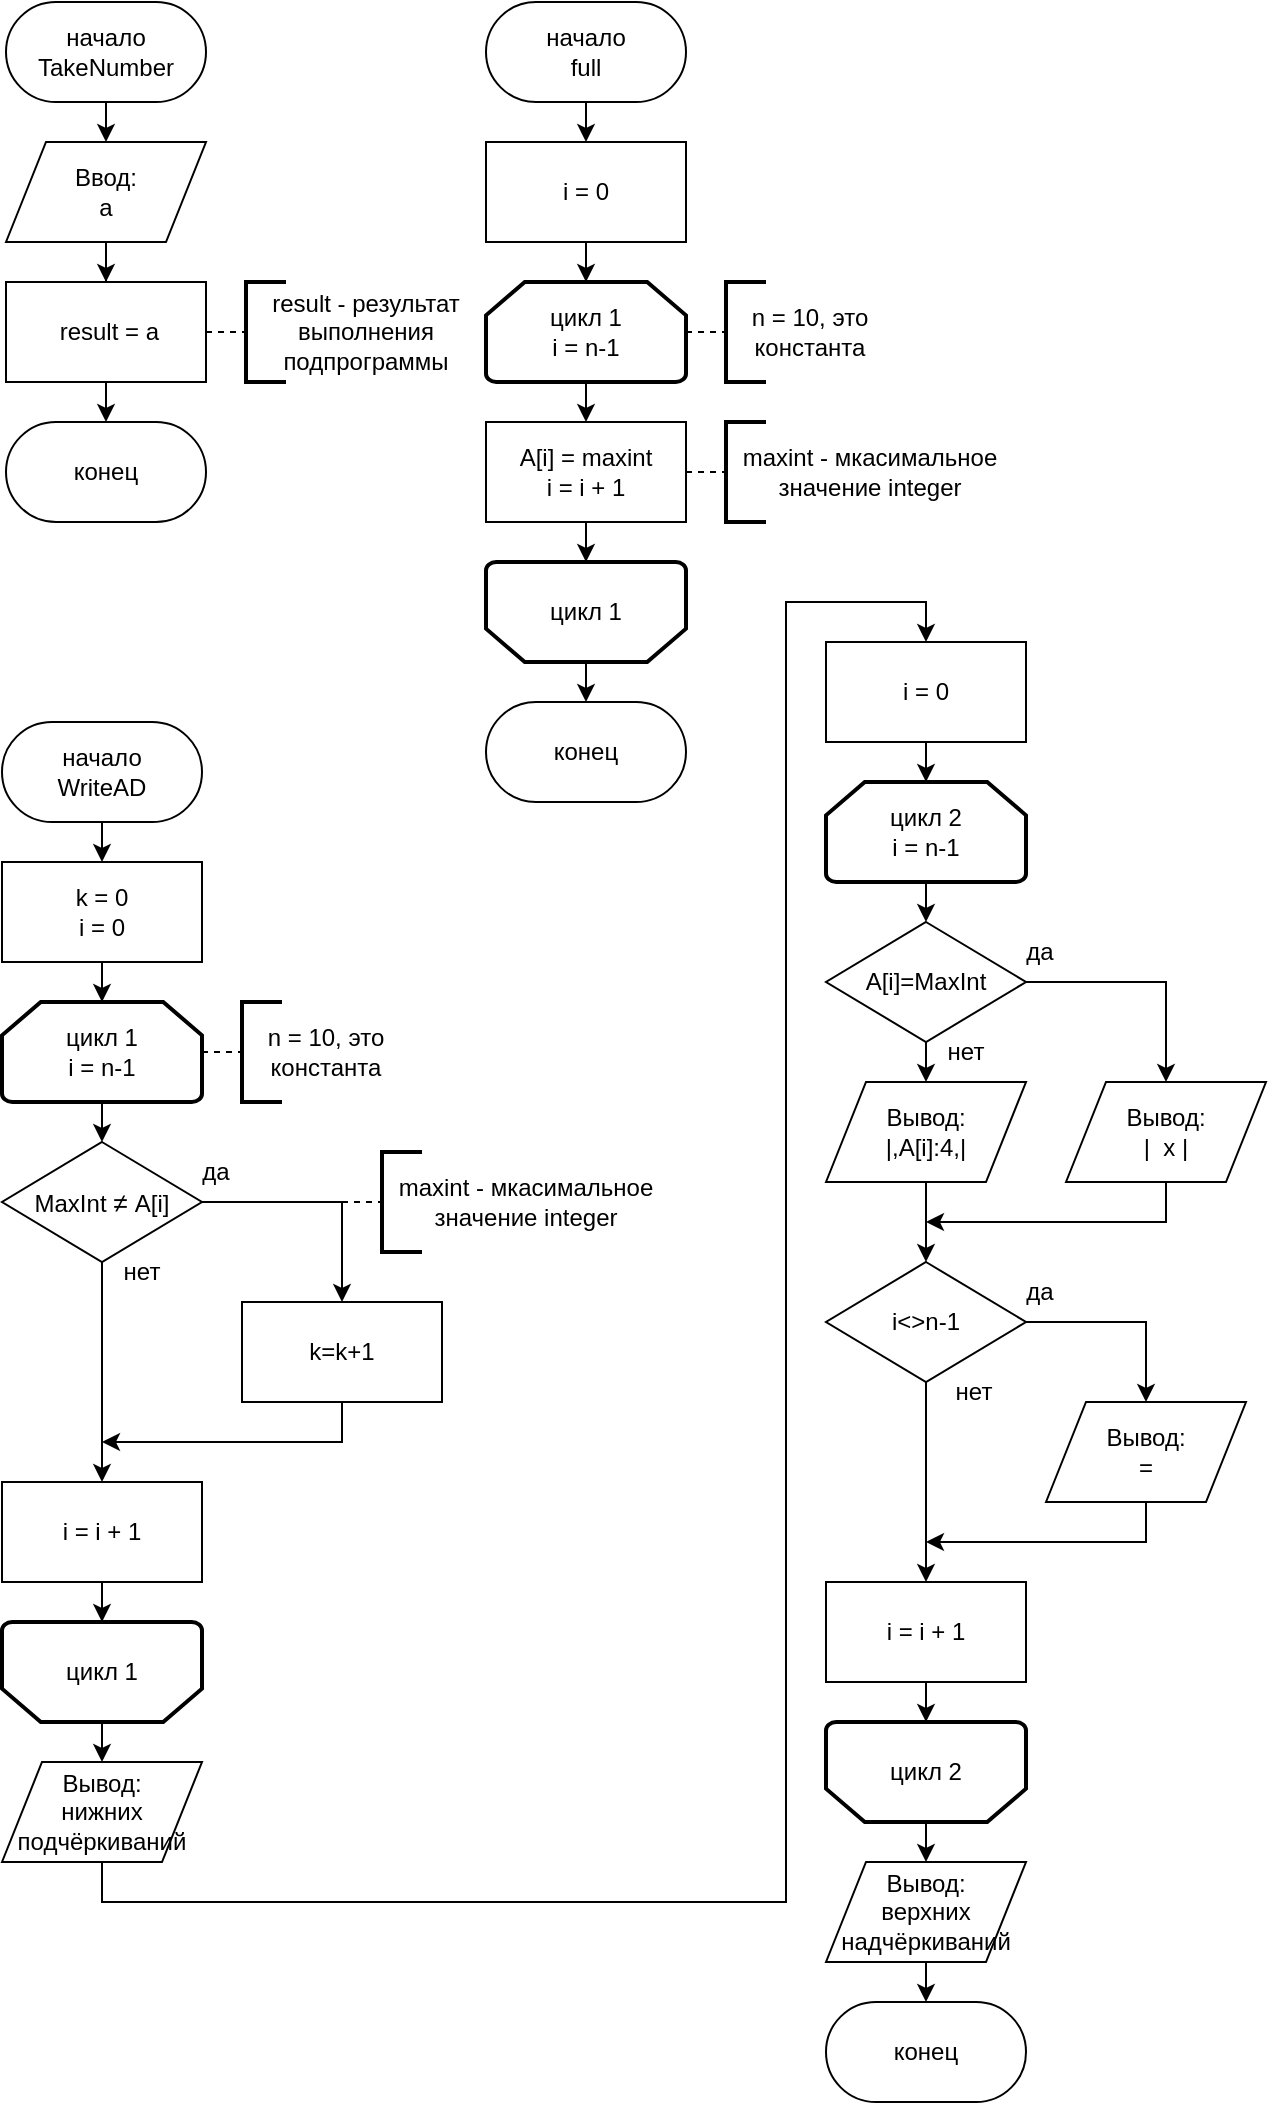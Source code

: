 <mxfile version="24.2.5" type="device">
  <diagram name="Страница — 1" id="e4pg9ZrYRIL_v4_HuiOs">
    <mxGraphModel dx="1674" dy="844" grid="1" gridSize="10" guides="1" tooltips="1" connect="1" arrows="1" fold="1" page="1" pageScale="1" pageWidth="827" pageHeight="1169" math="0" shadow="0">
      <root>
        <mxCell id="0" />
        <mxCell id="1" parent="0" />
        <mxCell id="Agj4pZDV_SmHxBct2r69-3" style="edgeStyle=orthogonalEdgeStyle;rounded=0;orthogonalLoop=1;jettySize=auto;html=1;exitX=0.5;exitY=1;exitDx=0;exitDy=0;entryX=0.5;entryY=0;entryDx=0;entryDy=0;" edge="1" parent="1" source="Agj4pZDV_SmHxBct2r69-1" target="Agj4pZDV_SmHxBct2r69-2">
          <mxGeometry relative="1" as="geometry" />
        </mxCell>
        <mxCell id="Agj4pZDV_SmHxBct2r69-1" value="начало&lt;div&gt;TakeNumber&lt;br&gt;&lt;/div&gt;" style="rounded=1;whiteSpace=wrap;html=1;arcSize=50;" vertex="1" parent="1">
          <mxGeometry x="20" y="10" width="100" height="50" as="geometry" />
        </mxCell>
        <mxCell id="Agj4pZDV_SmHxBct2r69-5" value="" style="edgeStyle=orthogonalEdgeStyle;rounded=0;orthogonalLoop=1;jettySize=auto;html=1;" edge="1" parent="1" source="Agj4pZDV_SmHxBct2r69-2" target="Agj4pZDV_SmHxBct2r69-4">
          <mxGeometry relative="1" as="geometry" />
        </mxCell>
        <mxCell id="Agj4pZDV_SmHxBct2r69-2" value="Ввод:&lt;br&gt;&lt;div&gt;a&lt;/div&gt;" style="shape=parallelogram;perimeter=parallelogramPerimeter;whiteSpace=wrap;html=1;fixedSize=1;" vertex="1" parent="1">
          <mxGeometry x="20" y="80" width="100" height="50" as="geometry" />
        </mxCell>
        <mxCell id="Agj4pZDV_SmHxBct2r69-7" style="edgeStyle=orthogonalEdgeStyle;rounded=0;orthogonalLoop=1;jettySize=auto;html=1;exitX=0.5;exitY=1;exitDx=0;exitDy=0;entryX=0.5;entryY=0;entryDx=0;entryDy=0;" edge="1" parent="1" source="Agj4pZDV_SmHxBct2r69-4" target="Agj4pZDV_SmHxBct2r69-6">
          <mxGeometry relative="1" as="geometry" />
        </mxCell>
        <mxCell id="Agj4pZDV_SmHxBct2r69-4" value="&amp;nbsp;result = a" style="rounded=0;whiteSpace=wrap;html=1;" vertex="1" parent="1">
          <mxGeometry x="20" y="150" width="100" height="50" as="geometry" />
        </mxCell>
        <mxCell id="Agj4pZDV_SmHxBct2r69-6" value="конец" style="rounded=1;whiteSpace=wrap;html=1;arcSize=50;" vertex="1" parent="1">
          <mxGeometry x="20" y="220" width="100" height="50" as="geometry" />
        </mxCell>
        <mxCell id="Agj4pZDV_SmHxBct2r69-10" value="" style="strokeWidth=2;html=1;shape=mxgraph.flowchart.annotation_1;align=left;pointerEvents=1;" vertex="1" parent="1">
          <mxGeometry x="140" y="150" width="20" height="50" as="geometry" />
        </mxCell>
        <mxCell id="Agj4pZDV_SmHxBct2r69-13" value="" style="endArrow=none;dashed=1;html=1;rounded=0;exitX=1;exitY=0.5;exitDx=0;exitDy=0;entryX=0;entryY=0.5;entryDx=0;entryDy=0;entryPerimeter=0;" edge="1" parent="1" source="Agj4pZDV_SmHxBct2r69-4" target="Agj4pZDV_SmHxBct2r69-10">
          <mxGeometry width="50" height="50" relative="1" as="geometry">
            <mxPoint x="170" y="300" as="sourcePoint" />
            <mxPoint x="220" y="250" as="targetPoint" />
          </mxGeometry>
        </mxCell>
        <mxCell id="Agj4pZDV_SmHxBct2r69-14" value="result - результат выполнения подпрограммы" style="text;html=1;align=center;verticalAlign=middle;whiteSpace=wrap;rounded=0;" vertex="1" parent="1">
          <mxGeometry x="140" y="160" width="120" height="30" as="geometry" />
        </mxCell>
        <mxCell id="Agj4pZDV_SmHxBct2r69-236" style="edgeStyle=orthogonalEdgeStyle;rounded=0;orthogonalLoop=1;jettySize=auto;html=1;exitX=0.5;exitY=1;exitDx=0;exitDy=0;entryX=0.5;entryY=0;entryDx=0;entryDy=0;" edge="1" parent="1" source="Agj4pZDV_SmHxBct2r69-15" target="Agj4pZDV_SmHxBct2r69-235">
          <mxGeometry relative="1" as="geometry" />
        </mxCell>
        <mxCell id="Agj4pZDV_SmHxBct2r69-15" value="начало&lt;div&gt;full&lt;span style=&quot;text-align: start; background-color: initial; text-wrap: nowrap; font-size: 0px;&quot;&gt;&lt;font face=&quot;monospace&quot; color=&quot;rgba(0, 0, 0, 0)&quot;&gt;full&lt;/font&gt;&lt;/span&gt;&lt;span style=&quot;text-align: start; background-color: initial; text-wrap: nowrap; color: rgba(0, 0, 0, 0); font-family: monospace; font-size: 0px;&quot;&gt;%3CmxGraphModel%3E%3Croot%3E%3CmxCell%20id%3D%220%22%2F%3E%3CmxCell%20id%3D%221%22%20parent%3D%220%22%2F%3E%3CmxCell%20id%3D%222%22%20value%3D%22%D0%BD%D0%B0%D1%87%D0%B0%D0%BB%D0%BE%22%20style%3D%22rounded%3D1%3BwhiteSpace%3Dwrap%3Bhtml%3D1%3BarcSize%3D50%3B%22%20vertex%3D%221%22%20parent%3D%221%22%3E%3CmxGeometry%20x%3D%22260%22%20y%3D%2210%22%20width%3D%22100%22%20height%3D%2250%22%20as%3D%22geometry%22%2F%3E%3C%2FmxCell%3E%3C%2Froot%3E%3C%2FmxGraphModel%3E&lt;/span&gt;&lt;span style=&quot;text-align: start; background-color: initial; text-wrap: nowrap; color: rgba(0, 0, 0, 0); font-family: monospace; font-size: 0px;&quot;&gt;%3CmxGraphModel%3E%3Croot%3E%3CmxCell%20id%3D%220%22%2F%3E%3CmxCell%20id%3D%221%22%20parent%3D%220%22%2F%3E%3CmxCell%20id%3D%222%22%20value%3D%22%D0%BD%D0%B0%D1%87%D0%B0%D0%BB%D0%BE%22%20style%3D%22rounded%3D1%3BwhiteSpace%3Dwrap%3Bhtml%3D1%3BarcSize%3D50%3B%22%20vertex%3D%221%22%20parent%3D%221%22%3E%3CmxGeometry%20x%3D%22260%22%20y%3D%2210%22%20width%3D%22100%22%20height%3D%2250%22%20as%3D%22geometry%22%2F%3E%3C%2FmxCell%3E%3C%2Froot%3E%3C%2FmxGraphModel%3E&lt;/span&gt;&lt;/div&gt;" style="rounded=1;whiteSpace=wrap;html=1;arcSize=50;" vertex="1" parent="1">
          <mxGeometry x="260" y="10" width="100" height="50" as="geometry" />
        </mxCell>
        <mxCell id="Agj4pZDV_SmHxBct2r69-61" style="edgeStyle=orthogonalEdgeStyle;rounded=0;orthogonalLoop=1;jettySize=auto;html=1;exitX=0.5;exitY=1;exitDx=0;exitDy=0;exitPerimeter=0;entryX=0.5;entryY=0;entryDx=0;entryDy=0;" edge="1" parent="1" source="Agj4pZDV_SmHxBct2r69-16" target="Agj4pZDV_SmHxBct2r69-60">
          <mxGeometry relative="1" as="geometry" />
        </mxCell>
        <mxCell id="Agj4pZDV_SmHxBct2r69-16" value="цикл 1&lt;div&gt;i = n-1&lt;/div&gt;" style="strokeWidth=2;html=1;shape=mxgraph.flowchart.loop_limit;whiteSpace=wrap;" vertex="1" parent="1">
          <mxGeometry x="260" y="150" width="100" height="50" as="geometry" />
        </mxCell>
        <mxCell id="Agj4pZDV_SmHxBct2r69-60" value="A[i] = maxint&lt;div&gt;i = i + 1&lt;/div&gt;" style="rounded=0;whiteSpace=wrap;html=1;" vertex="1" parent="1">
          <mxGeometry x="260" y="220" width="100" height="50" as="geometry" />
        </mxCell>
        <mxCell id="Agj4pZDV_SmHxBct2r69-233" style="edgeStyle=orthogonalEdgeStyle;rounded=0;orthogonalLoop=1;jettySize=auto;html=1;exitX=0.5;exitY=0;exitDx=0;exitDy=0;exitPerimeter=0;entryX=0.5;entryY=0;entryDx=0;entryDy=0;" edge="1" parent="1" source="Agj4pZDV_SmHxBct2r69-62" target="Agj4pZDV_SmHxBct2r69-232">
          <mxGeometry relative="1" as="geometry" />
        </mxCell>
        <mxCell id="Agj4pZDV_SmHxBct2r69-62" value="" style="strokeWidth=2;html=1;shape=mxgraph.flowchart.loop_limit;whiteSpace=wrap;rotation=-180;" vertex="1" parent="1">
          <mxGeometry x="260" y="290" width="100" height="50" as="geometry" />
        </mxCell>
        <mxCell id="Agj4pZDV_SmHxBct2r69-63" value="цикл 1" style="text;html=1;strokeColor=none;fillColor=none;align=center;verticalAlign=middle;whiteSpace=wrap;rounded=0;" vertex="1" parent="1">
          <mxGeometry x="280" y="300" width="60" height="30" as="geometry" />
        </mxCell>
        <mxCell id="Agj4pZDV_SmHxBct2r69-65" style="edgeStyle=orthogonalEdgeStyle;rounded=0;orthogonalLoop=1;jettySize=auto;html=1;exitX=0.5;exitY=1;exitDx=0;exitDy=0;entryX=0.5;entryY=1;entryDx=0;entryDy=0;entryPerimeter=0;" edge="1" parent="1" source="Agj4pZDV_SmHxBct2r69-60" target="Agj4pZDV_SmHxBct2r69-62">
          <mxGeometry relative="1" as="geometry" />
        </mxCell>
        <mxCell id="Agj4pZDV_SmHxBct2r69-162" value="" style="strokeWidth=2;html=1;shape=mxgraph.flowchart.annotation_1;align=left;pointerEvents=1;" vertex="1" parent="1">
          <mxGeometry x="380" y="220" width="20" height="50" as="geometry" />
        </mxCell>
        <mxCell id="Agj4pZDV_SmHxBct2r69-163" value="" style="endArrow=none;dashed=1;html=1;rounded=0;exitX=1;exitY=0.5;exitDx=0;exitDy=0;entryX=0;entryY=0.5;entryDx=0;entryDy=0;entryPerimeter=0;" edge="1" parent="1" target="Agj4pZDV_SmHxBct2r69-162" source="Agj4pZDV_SmHxBct2r69-60">
          <mxGeometry width="50" height="50" relative="1" as="geometry">
            <mxPoint x="470" y="225" as="sourcePoint" />
            <mxPoint x="570" y="300" as="targetPoint" />
          </mxGeometry>
        </mxCell>
        <mxCell id="Agj4pZDV_SmHxBct2r69-164" value="maxint - мкасимальное значение integer" style="text;html=1;align=center;verticalAlign=middle;whiteSpace=wrap;rounded=0;" vertex="1" parent="1">
          <mxGeometry x="384" y="230" width="136" height="30" as="geometry" />
        </mxCell>
        <mxCell id="Agj4pZDV_SmHxBct2r69-166" value="" style="strokeWidth=2;html=1;shape=mxgraph.flowchart.annotation_1;align=left;pointerEvents=1;" vertex="1" parent="1">
          <mxGeometry x="380" y="150" width="20" height="50" as="geometry" />
        </mxCell>
        <mxCell id="Agj4pZDV_SmHxBct2r69-167" value="" style="endArrow=none;dashed=1;html=1;rounded=0;exitX=1;exitY=0.5;exitDx=0;exitDy=0;entryX=0;entryY=0.5;entryDx=0;entryDy=0;entryPerimeter=0;exitPerimeter=0;" edge="1" parent="1" target="Agj4pZDV_SmHxBct2r69-166" source="Agj4pZDV_SmHxBct2r69-16">
          <mxGeometry width="50" height="50" relative="1" as="geometry">
            <mxPoint x="410" y="175" as="sourcePoint" />
            <mxPoint x="510" y="250" as="targetPoint" />
          </mxGeometry>
        </mxCell>
        <mxCell id="Agj4pZDV_SmHxBct2r69-168" value="n = 10, это константа" style="text;html=1;align=center;verticalAlign=middle;whiteSpace=wrap;rounded=0;" vertex="1" parent="1">
          <mxGeometry x="384" y="160" width="76" height="30" as="geometry" />
        </mxCell>
        <mxCell id="Agj4pZDV_SmHxBct2r69-185" style="edgeStyle=orthogonalEdgeStyle;rounded=0;orthogonalLoop=1;jettySize=auto;html=1;exitX=0.5;exitY=1;exitDx=0;exitDy=0;entryX=0.5;entryY=0;entryDx=0;entryDy=0;" edge="1" parent="1" source="Agj4pZDV_SmHxBct2r69-169" target="Agj4pZDV_SmHxBct2r69-184">
          <mxGeometry relative="1" as="geometry" />
        </mxCell>
        <mxCell id="Agj4pZDV_SmHxBct2r69-169" value="начало&lt;div&gt;WriteAD&lt;br&gt;&lt;/div&gt;" style="rounded=1;whiteSpace=wrap;html=1;arcSize=50;" vertex="1" parent="1">
          <mxGeometry x="18" y="370" width="100" height="50" as="geometry" />
        </mxCell>
        <mxCell id="Agj4pZDV_SmHxBct2r69-170" style="edgeStyle=orthogonalEdgeStyle;rounded=0;orthogonalLoop=1;jettySize=auto;html=1;exitX=0.5;exitY=1;exitDx=0;exitDy=0;exitPerimeter=0;entryX=0.5;entryY=0;entryDx=0;entryDy=0;" edge="1" parent="1" source="Agj4pZDV_SmHxBct2r69-171" target="Agj4pZDV_SmHxBct2r69-187">
          <mxGeometry relative="1" as="geometry">
            <mxPoint x="68" y="580" as="targetPoint" />
          </mxGeometry>
        </mxCell>
        <mxCell id="Agj4pZDV_SmHxBct2r69-171" value="цикл 1&lt;div&gt;i = n-1&lt;/div&gt;" style="strokeWidth=2;html=1;shape=mxgraph.flowchart.loop_limit;whiteSpace=wrap;" vertex="1" parent="1">
          <mxGeometry x="18" y="510" width="100" height="50" as="geometry" />
        </mxCell>
        <mxCell id="Agj4pZDV_SmHxBct2r69-223" style="edgeStyle=orthogonalEdgeStyle;rounded=0;orthogonalLoop=1;jettySize=auto;html=1;exitX=0.5;exitY=0;exitDx=0;exitDy=0;exitPerimeter=0;entryX=0.5;entryY=0;entryDx=0;entryDy=0;" edge="1" parent="1" source="Agj4pZDV_SmHxBct2r69-173" target="Agj4pZDV_SmHxBct2r69-222">
          <mxGeometry relative="1" as="geometry" />
        </mxCell>
        <mxCell id="Agj4pZDV_SmHxBct2r69-173" value="" style="strokeWidth=2;html=1;shape=mxgraph.flowchart.loop_limit;whiteSpace=wrap;rotation=-180;" vertex="1" parent="1">
          <mxGeometry x="18" y="820" width="100" height="50" as="geometry" />
        </mxCell>
        <mxCell id="Agj4pZDV_SmHxBct2r69-174" value="цикл 1" style="text;html=1;strokeColor=none;fillColor=none;align=center;verticalAlign=middle;whiteSpace=wrap;rounded=0;" vertex="1" parent="1">
          <mxGeometry x="38" y="830" width="60" height="30" as="geometry" />
        </mxCell>
        <mxCell id="Agj4pZDV_SmHxBct2r69-176" value="" style="strokeWidth=2;html=1;shape=mxgraph.flowchart.annotation_1;align=left;pointerEvents=1;" vertex="1" parent="1">
          <mxGeometry x="208" y="585" width="20" height="50" as="geometry" />
        </mxCell>
        <mxCell id="Agj4pZDV_SmHxBct2r69-177" value="" style="endArrow=none;dashed=1;html=1;rounded=0;exitX=1;exitY=0.5;exitDx=0;exitDy=0;entryX=0;entryY=0.5;entryDx=0;entryDy=0;entryPerimeter=0;" edge="1" parent="1" target="Agj4pZDV_SmHxBct2r69-176">
          <mxGeometry width="50" height="50" relative="1" as="geometry">
            <mxPoint x="188" y="610" as="sourcePoint" />
            <mxPoint x="398" y="665" as="targetPoint" />
          </mxGeometry>
        </mxCell>
        <mxCell id="Agj4pZDV_SmHxBct2r69-178" value="maxint - мкасимальное значение integer" style="text;html=1;align=center;verticalAlign=middle;whiteSpace=wrap;rounded=0;" vertex="1" parent="1">
          <mxGeometry x="212" y="595" width="136" height="30" as="geometry" />
        </mxCell>
        <mxCell id="Agj4pZDV_SmHxBct2r69-179" value="" style="strokeWidth=2;html=1;shape=mxgraph.flowchart.annotation_1;align=left;pointerEvents=1;" vertex="1" parent="1">
          <mxGeometry x="138" y="510" width="20" height="50" as="geometry" />
        </mxCell>
        <mxCell id="Agj4pZDV_SmHxBct2r69-180" value="" style="endArrow=none;dashed=1;html=1;rounded=0;exitX=1;exitY=0.5;exitDx=0;exitDy=0;entryX=0;entryY=0.5;entryDx=0;entryDy=0;entryPerimeter=0;exitPerimeter=0;" edge="1" parent="1" source="Agj4pZDV_SmHxBct2r69-171" target="Agj4pZDV_SmHxBct2r69-179">
          <mxGeometry width="50" height="50" relative="1" as="geometry">
            <mxPoint x="168" y="535" as="sourcePoint" />
            <mxPoint x="268" y="610" as="targetPoint" />
          </mxGeometry>
        </mxCell>
        <mxCell id="Agj4pZDV_SmHxBct2r69-181" value="n = 10, это константа" style="text;html=1;align=center;verticalAlign=middle;whiteSpace=wrap;rounded=0;" vertex="1" parent="1">
          <mxGeometry x="142" y="520" width="76" height="30" as="geometry" />
        </mxCell>
        <mxCell id="Agj4pZDV_SmHxBct2r69-184" value="k = 0&lt;div&gt;i = 0&lt;/div&gt;" style="rounded=0;whiteSpace=wrap;html=1;" vertex="1" parent="1">
          <mxGeometry x="18" y="440" width="100" height="50" as="geometry" />
        </mxCell>
        <mxCell id="Agj4pZDV_SmHxBct2r69-186" style="edgeStyle=orthogonalEdgeStyle;rounded=0;orthogonalLoop=1;jettySize=auto;html=1;exitX=0.5;exitY=1;exitDx=0;exitDy=0;entryX=0.5;entryY=0;entryDx=0;entryDy=0;entryPerimeter=0;" edge="1" parent="1" source="Agj4pZDV_SmHxBct2r69-184" target="Agj4pZDV_SmHxBct2r69-171">
          <mxGeometry relative="1" as="geometry" />
        </mxCell>
        <mxCell id="Agj4pZDV_SmHxBct2r69-193" style="edgeStyle=orthogonalEdgeStyle;rounded=0;orthogonalLoop=1;jettySize=auto;html=1;exitX=1;exitY=0.5;exitDx=0;exitDy=0;entryX=0.5;entryY=0;entryDx=0;entryDy=0;" edge="1" parent="1" source="Agj4pZDV_SmHxBct2r69-187" target="Agj4pZDV_SmHxBct2r69-192">
          <mxGeometry relative="1" as="geometry" />
        </mxCell>
        <mxCell id="Agj4pZDV_SmHxBct2r69-205" style="edgeStyle=orthogonalEdgeStyle;rounded=0;orthogonalLoop=1;jettySize=auto;html=1;exitX=0.5;exitY=1;exitDx=0;exitDy=0;" edge="1" parent="1" source="Agj4pZDV_SmHxBct2r69-187" target="Agj4pZDV_SmHxBct2r69-203">
          <mxGeometry relative="1" as="geometry" />
        </mxCell>
        <mxCell id="Agj4pZDV_SmHxBct2r69-187" value="MaxInt&amp;nbsp;&lt;span style=&quot;font-family: arial, verdana; font-size: 13px; text-align: start; background-color: rgb(255, 255, 255);&quot;&gt;≠&amp;nbsp;&lt;/span&gt;A[i]" style="rhombus;whiteSpace=wrap;html=1;" vertex="1" parent="1">
          <mxGeometry x="18" y="580" width="100" height="60" as="geometry" />
        </mxCell>
        <mxCell id="Agj4pZDV_SmHxBct2r69-188" value="да" style="text;html=1;strokeColor=none;fillColor=none;align=center;verticalAlign=middle;whiteSpace=wrap;rounded=0;" vertex="1" parent="1">
          <mxGeometry x="94.5" y="580" width="60" height="30" as="geometry" />
        </mxCell>
        <mxCell id="Agj4pZDV_SmHxBct2r69-189" value="нет" style="text;html=1;strokeColor=none;fillColor=none;align=center;verticalAlign=middle;whiteSpace=wrap;rounded=0;" vertex="1" parent="1">
          <mxGeometry x="58" y="630" width="60" height="30" as="geometry" />
        </mxCell>
        <mxCell id="Agj4pZDV_SmHxBct2r69-195" style="edgeStyle=orthogonalEdgeStyle;rounded=0;orthogonalLoop=1;jettySize=auto;html=1;exitX=0.5;exitY=1;exitDx=0;exitDy=0;" edge="1" parent="1" source="Agj4pZDV_SmHxBct2r69-192">
          <mxGeometry relative="1" as="geometry">
            <mxPoint x="68" y="730" as="targetPoint" />
            <Array as="points">
              <mxPoint x="188" y="730" />
            </Array>
          </mxGeometry>
        </mxCell>
        <mxCell id="Agj4pZDV_SmHxBct2r69-192" value="k=k+1" style="rounded=0;whiteSpace=wrap;html=1;" vertex="1" parent="1">
          <mxGeometry x="138" y="660" width="100" height="50" as="geometry" />
        </mxCell>
        <mxCell id="Agj4pZDV_SmHxBct2r69-206" style="edgeStyle=orthogonalEdgeStyle;rounded=0;orthogonalLoop=1;jettySize=auto;html=1;exitX=0.5;exitY=1;exitDx=0;exitDy=0;exitPerimeter=0;entryX=0.5;entryY=0;entryDx=0;entryDy=0;" edge="1" parent="1" source="Agj4pZDV_SmHxBct2r69-198" target="Agj4pZDV_SmHxBct2r69-200">
          <mxGeometry relative="1" as="geometry" />
        </mxCell>
        <mxCell id="Agj4pZDV_SmHxBct2r69-198" value="цикл 2&lt;div&gt;i = n-1&lt;/div&gt;" style="strokeWidth=2;html=1;shape=mxgraph.flowchart.loop_limit;whiteSpace=wrap;" vertex="1" parent="1">
          <mxGeometry x="430" y="400" width="100" height="50" as="geometry" />
        </mxCell>
        <mxCell id="Agj4pZDV_SmHxBct2r69-209" style="edgeStyle=orthogonalEdgeStyle;rounded=0;orthogonalLoop=1;jettySize=auto;html=1;exitX=1;exitY=0.5;exitDx=0;exitDy=0;entryX=0.5;entryY=0;entryDx=0;entryDy=0;" edge="1" parent="1" source="Agj4pZDV_SmHxBct2r69-200" target="Agj4pZDV_SmHxBct2r69-207">
          <mxGeometry relative="1" as="geometry" />
        </mxCell>
        <mxCell id="Agj4pZDV_SmHxBct2r69-211" style="edgeStyle=orthogonalEdgeStyle;rounded=0;orthogonalLoop=1;jettySize=auto;html=1;exitX=0.5;exitY=1;exitDx=0;exitDy=0;entryX=0.5;entryY=0;entryDx=0;entryDy=0;" edge="1" parent="1" source="Agj4pZDV_SmHxBct2r69-200" target="Agj4pZDV_SmHxBct2r69-210">
          <mxGeometry relative="1" as="geometry" />
        </mxCell>
        <mxCell id="Agj4pZDV_SmHxBct2r69-200" value="A[i]=MaxInt" style="rhombus;whiteSpace=wrap;html=1;" vertex="1" parent="1">
          <mxGeometry x="430" y="470" width="100" height="60" as="geometry" />
        </mxCell>
        <mxCell id="Agj4pZDV_SmHxBct2r69-201" value="да" style="text;html=1;strokeColor=none;fillColor=none;align=center;verticalAlign=middle;whiteSpace=wrap;rounded=0;" vertex="1" parent="1">
          <mxGeometry x="506.5" y="470" width="60" height="30" as="geometry" />
        </mxCell>
        <mxCell id="Agj4pZDV_SmHxBct2r69-202" value="нет" style="text;html=1;strokeColor=none;fillColor=none;align=center;verticalAlign=middle;whiteSpace=wrap;rounded=0;" vertex="1" parent="1">
          <mxGeometry x="470" y="520" width="60" height="30" as="geometry" />
        </mxCell>
        <mxCell id="Agj4pZDV_SmHxBct2r69-203" value="i = i + 1" style="rounded=0;whiteSpace=wrap;html=1;" vertex="1" parent="1">
          <mxGeometry x="18" y="750" width="100" height="50" as="geometry" />
        </mxCell>
        <mxCell id="Agj4pZDV_SmHxBct2r69-204" style="edgeStyle=orthogonalEdgeStyle;rounded=0;orthogonalLoop=1;jettySize=auto;html=1;exitX=0.5;exitY=1;exitDx=0;exitDy=0;entryX=0.5;entryY=1;entryDx=0;entryDy=0;entryPerimeter=0;" edge="1" parent="1" source="Agj4pZDV_SmHxBct2r69-203" target="Agj4pZDV_SmHxBct2r69-173">
          <mxGeometry relative="1" as="geometry" />
        </mxCell>
        <mxCell id="Agj4pZDV_SmHxBct2r69-216" style="edgeStyle=orthogonalEdgeStyle;rounded=0;orthogonalLoop=1;jettySize=auto;html=1;exitX=0.5;exitY=1;exitDx=0;exitDy=0;" edge="1" parent="1" source="Agj4pZDV_SmHxBct2r69-207">
          <mxGeometry relative="1" as="geometry">
            <mxPoint x="480" y="620" as="targetPoint" />
            <Array as="points">
              <mxPoint x="600" y="620" />
              <mxPoint x="481" y="620" />
            </Array>
          </mxGeometry>
        </mxCell>
        <mxCell id="Agj4pZDV_SmHxBct2r69-207" value="Вывод:&lt;br&gt;&lt;div&gt;|&amp;nbsp; x |&lt;br&gt;&lt;/div&gt;" style="shape=parallelogram;perimeter=parallelogramPerimeter;whiteSpace=wrap;html=1;fixedSize=1;" vertex="1" parent="1">
          <mxGeometry x="550" y="550" width="100" height="50" as="geometry" />
        </mxCell>
        <mxCell id="Agj4pZDV_SmHxBct2r69-215" style="edgeStyle=orthogonalEdgeStyle;rounded=0;orthogonalLoop=1;jettySize=auto;html=1;exitX=0.5;exitY=1;exitDx=0;exitDy=0;entryX=0.5;entryY=0;entryDx=0;entryDy=0;" edge="1" parent="1" source="Agj4pZDV_SmHxBct2r69-210" target="Agj4pZDV_SmHxBct2r69-212">
          <mxGeometry relative="1" as="geometry" />
        </mxCell>
        <mxCell id="Agj4pZDV_SmHxBct2r69-210" value="Вывод:&lt;br&gt;&lt;div&gt;|,A[i]:4,|&lt;br&gt;&lt;/div&gt;" style="shape=parallelogram;perimeter=parallelogramPerimeter;whiteSpace=wrap;html=1;fixedSize=1;" vertex="1" parent="1">
          <mxGeometry x="430" y="550" width="100" height="50" as="geometry" />
        </mxCell>
        <mxCell id="Agj4pZDV_SmHxBct2r69-218" style="edgeStyle=orthogonalEdgeStyle;rounded=0;orthogonalLoop=1;jettySize=auto;html=1;exitX=1;exitY=0.5;exitDx=0;exitDy=0;entryX=0.5;entryY=0;entryDx=0;entryDy=0;" edge="1" parent="1" source="Agj4pZDV_SmHxBct2r69-212" target="Agj4pZDV_SmHxBct2r69-217">
          <mxGeometry relative="1" as="geometry" />
        </mxCell>
        <mxCell id="Agj4pZDV_SmHxBct2r69-220" style="edgeStyle=orthogonalEdgeStyle;rounded=0;orthogonalLoop=1;jettySize=auto;html=1;exitX=0.5;exitY=1;exitDx=0;exitDy=0;entryX=0.5;entryY=0;entryDx=0;entryDy=0;" edge="1" parent="1" source="Agj4pZDV_SmHxBct2r69-212" target="Agj4pZDV_SmHxBct2r69-219">
          <mxGeometry relative="1" as="geometry" />
        </mxCell>
        <mxCell id="Agj4pZDV_SmHxBct2r69-212" value="i&amp;lt;&amp;gt;n-1" style="rhombus;whiteSpace=wrap;html=1;" vertex="1" parent="1">
          <mxGeometry x="430" y="640" width="100" height="60" as="geometry" />
        </mxCell>
        <mxCell id="Agj4pZDV_SmHxBct2r69-213" value="да" style="text;html=1;strokeColor=none;fillColor=none;align=center;verticalAlign=middle;whiteSpace=wrap;rounded=0;" vertex="1" parent="1">
          <mxGeometry x="506.5" y="640" width="60" height="30" as="geometry" />
        </mxCell>
        <mxCell id="Agj4pZDV_SmHxBct2r69-214" value="нет" style="text;html=1;strokeColor=none;fillColor=none;align=center;verticalAlign=middle;whiteSpace=wrap;rounded=0;" vertex="1" parent="1">
          <mxGeometry x="473.5" y="690" width="60" height="30" as="geometry" />
        </mxCell>
        <mxCell id="Agj4pZDV_SmHxBct2r69-221" style="edgeStyle=orthogonalEdgeStyle;rounded=0;orthogonalLoop=1;jettySize=auto;html=1;exitX=0.5;exitY=1;exitDx=0;exitDy=0;" edge="1" parent="1" source="Agj4pZDV_SmHxBct2r69-217">
          <mxGeometry relative="1" as="geometry">
            <mxPoint x="480" y="780" as="targetPoint" />
            <Array as="points">
              <mxPoint x="590" y="780" />
            </Array>
          </mxGeometry>
        </mxCell>
        <mxCell id="Agj4pZDV_SmHxBct2r69-217" value="Вывод:&lt;br&gt;&lt;div&gt;&amp;nbsp;=&amp;nbsp;&lt;br&gt;&lt;/div&gt;" style="shape=parallelogram;perimeter=parallelogramPerimeter;whiteSpace=wrap;html=1;fixedSize=1;" vertex="1" parent="1">
          <mxGeometry x="540" y="710" width="100" height="50" as="geometry" />
        </mxCell>
        <mxCell id="Agj4pZDV_SmHxBct2r69-219" value="i = i + 1" style="rounded=0;whiteSpace=wrap;html=1;" vertex="1" parent="1">
          <mxGeometry x="430" y="800" width="100" height="50" as="geometry" />
        </mxCell>
        <mxCell id="Agj4pZDV_SmHxBct2r69-240" style="edgeStyle=orthogonalEdgeStyle;rounded=0;orthogonalLoop=1;jettySize=auto;html=1;exitX=0.5;exitY=1;exitDx=0;exitDy=0;entryX=0.5;entryY=0;entryDx=0;entryDy=0;" edge="1" parent="1" source="Agj4pZDV_SmHxBct2r69-222" target="Agj4pZDV_SmHxBct2r69-238">
          <mxGeometry relative="1" as="geometry">
            <Array as="points">
              <mxPoint x="68" y="960" />
              <mxPoint x="410" y="960" />
              <mxPoint x="410" y="310" />
              <mxPoint x="480" y="310" />
            </Array>
          </mxGeometry>
        </mxCell>
        <mxCell id="Agj4pZDV_SmHxBct2r69-222" value="Вывод:&lt;br&gt;&lt;div&gt;нижних подчёркиваний&lt;/div&gt;" style="shape=parallelogram;perimeter=parallelogramPerimeter;whiteSpace=wrap;html=1;fixedSize=1;" vertex="1" parent="1">
          <mxGeometry x="18" y="890" width="100" height="50" as="geometry" />
        </mxCell>
        <mxCell id="Agj4pZDV_SmHxBct2r69-229" style="edgeStyle=orthogonalEdgeStyle;rounded=0;orthogonalLoop=1;jettySize=auto;html=1;exitX=0.5;exitY=0;exitDx=0;exitDy=0;exitPerimeter=0;entryX=0.5;entryY=0;entryDx=0;entryDy=0;" edge="1" parent="1" source="Agj4pZDV_SmHxBct2r69-225" target="Agj4pZDV_SmHxBct2r69-228">
          <mxGeometry relative="1" as="geometry" />
        </mxCell>
        <mxCell id="Agj4pZDV_SmHxBct2r69-225" value="" style="strokeWidth=2;html=1;shape=mxgraph.flowchart.loop_limit;whiteSpace=wrap;rotation=-180;" vertex="1" parent="1">
          <mxGeometry x="430" y="870" width="100" height="50" as="geometry" />
        </mxCell>
        <mxCell id="Agj4pZDV_SmHxBct2r69-226" value="цикл 2" style="text;html=1;strokeColor=none;fillColor=none;align=center;verticalAlign=middle;whiteSpace=wrap;rounded=0;" vertex="1" parent="1">
          <mxGeometry x="450" y="880" width="60" height="30" as="geometry" />
        </mxCell>
        <mxCell id="Agj4pZDV_SmHxBct2r69-227" style="edgeStyle=orthogonalEdgeStyle;rounded=0;orthogonalLoop=1;jettySize=auto;html=1;exitX=0.5;exitY=1;exitDx=0;exitDy=0;entryX=0.5;entryY=1;entryDx=0;entryDy=0;entryPerimeter=0;" edge="1" parent="1" source="Agj4pZDV_SmHxBct2r69-219" target="Agj4pZDV_SmHxBct2r69-225">
          <mxGeometry relative="1" as="geometry" />
        </mxCell>
        <mxCell id="Agj4pZDV_SmHxBct2r69-231" style="edgeStyle=orthogonalEdgeStyle;rounded=0;orthogonalLoop=1;jettySize=auto;html=1;exitX=0.5;exitY=1;exitDx=0;exitDy=0;entryX=0.5;entryY=0;entryDx=0;entryDy=0;" edge="1" parent="1" source="Agj4pZDV_SmHxBct2r69-228" target="Agj4pZDV_SmHxBct2r69-230">
          <mxGeometry relative="1" as="geometry" />
        </mxCell>
        <mxCell id="Agj4pZDV_SmHxBct2r69-228" value="Вывод:&lt;br&gt;&lt;div&gt;верхних надчёркиваний&lt;/div&gt;" style="shape=parallelogram;perimeter=parallelogramPerimeter;whiteSpace=wrap;html=1;fixedSize=1;" vertex="1" parent="1">
          <mxGeometry x="430" y="940" width="100" height="50" as="geometry" />
        </mxCell>
        <mxCell id="Agj4pZDV_SmHxBct2r69-230" value="конец" style="rounded=1;whiteSpace=wrap;html=1;arcSize=50;" vertex="1" parent="1">
          <mxGeometry x="430" y="1010" width="100" height="50" as="geometry" />
        </mxCell>
        <mxCell id="Agj4pZDV_SmHxBct2r69-232" value="конец" style="rounded=1;whiteSpace=wrap;html=1;arcSize=50;" vertex="1" parent="1">
          <mxGeometry x="260" y="360" width="100" height="50" as="geometry" />
        </mxCell>
        <mxCell id="Agj4pZDV_SmHxBct2r69-235" value="i = 0" style="rounded=0;whiteSpace=wrap;html=1;" vertex="1" parent="1">
          <mxGeometry x="260" y="80" width="100" height="50" as="geometry" />
        </mxCell>
        <mxCell id="Agj4pZDV_SmHxBct2r69-237" style="edgeStyle=orthogonalEdgeStyle;rounded=0;orthogonalLoop=1;jettySize=auto;html=1;exitX=0.5;exitY=1;exitDx=0;exitDy=0;entryX=0.5;entryY=0;entryDx=0;entryDy=0;entryPerimeter=0;" edge="1" parent="1" source="Agj4pZDV_SmHxBct2r69-235" target="Agj4pZDV_SmHxBct2r69-16">
          <mxGeometry relative="1" as="geometry" />
        </mxCell>
        <mxCell id="Agj4pZDV_SmHxBct2r69-238" value="i = 0" style="rounded=0;whiteSpace=wrap;html=1;" vertex="1" parent="1">
          <mxGeometry x="430" y="330" width="100" height="50" as="geometry" />
        </mxCell>
        <mxCell id="Agj4pZDV_SmHxBct2r69-239" style="edgeStyle=orthogonalEdgeStyle;rounded=0;orthogonalLoop=1;jettySize=auto;html=1;exitX=0.5;exitY=1;exitDx=0;exitDy=0;entryX=0.5;entryY=0;entryDx=0;entryDy=0;entryPerimeter=0;" edge="1" parent="1" source="Agj4pZDV_SmHxBct2r69-238" target="Agj4pZDV_SmHxBct2r69-198">
          <mxGeometry relative="1" as="geometry" />
        </mxCell>
      </root>
    </mxGraphModel>
  </diagram>
</mxfile>

